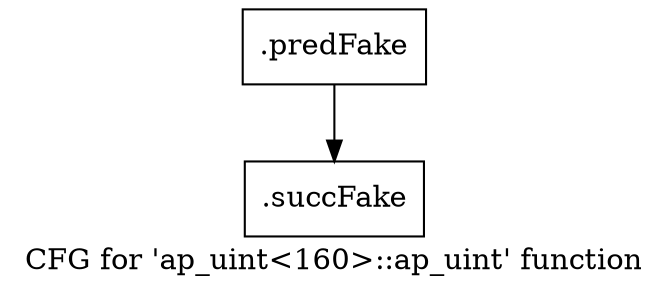 digraph "CFG for 'ap_uint\<160\>::ap_uint' function" {
	label="CFG for 'ap_uint\<160\>::ap_uint' function";

	Node0x5821920 [shape=record,filename="",linenumber="",label="{.predFake}"];
	Node0x5821920 -> Node0x606b5f0[ callList="" memoryops="" filename="/mnt/xilinx/Vitis_HLS/2021.2/include/ap_int.h" execusionnum="0"];
	Node0x606b5f0 [shape=record,filename="/mnt/xilinx/Vitis_HLS/2021.2/include/ap_int.h",linenumber="216",label="{.succFake}"];
}
